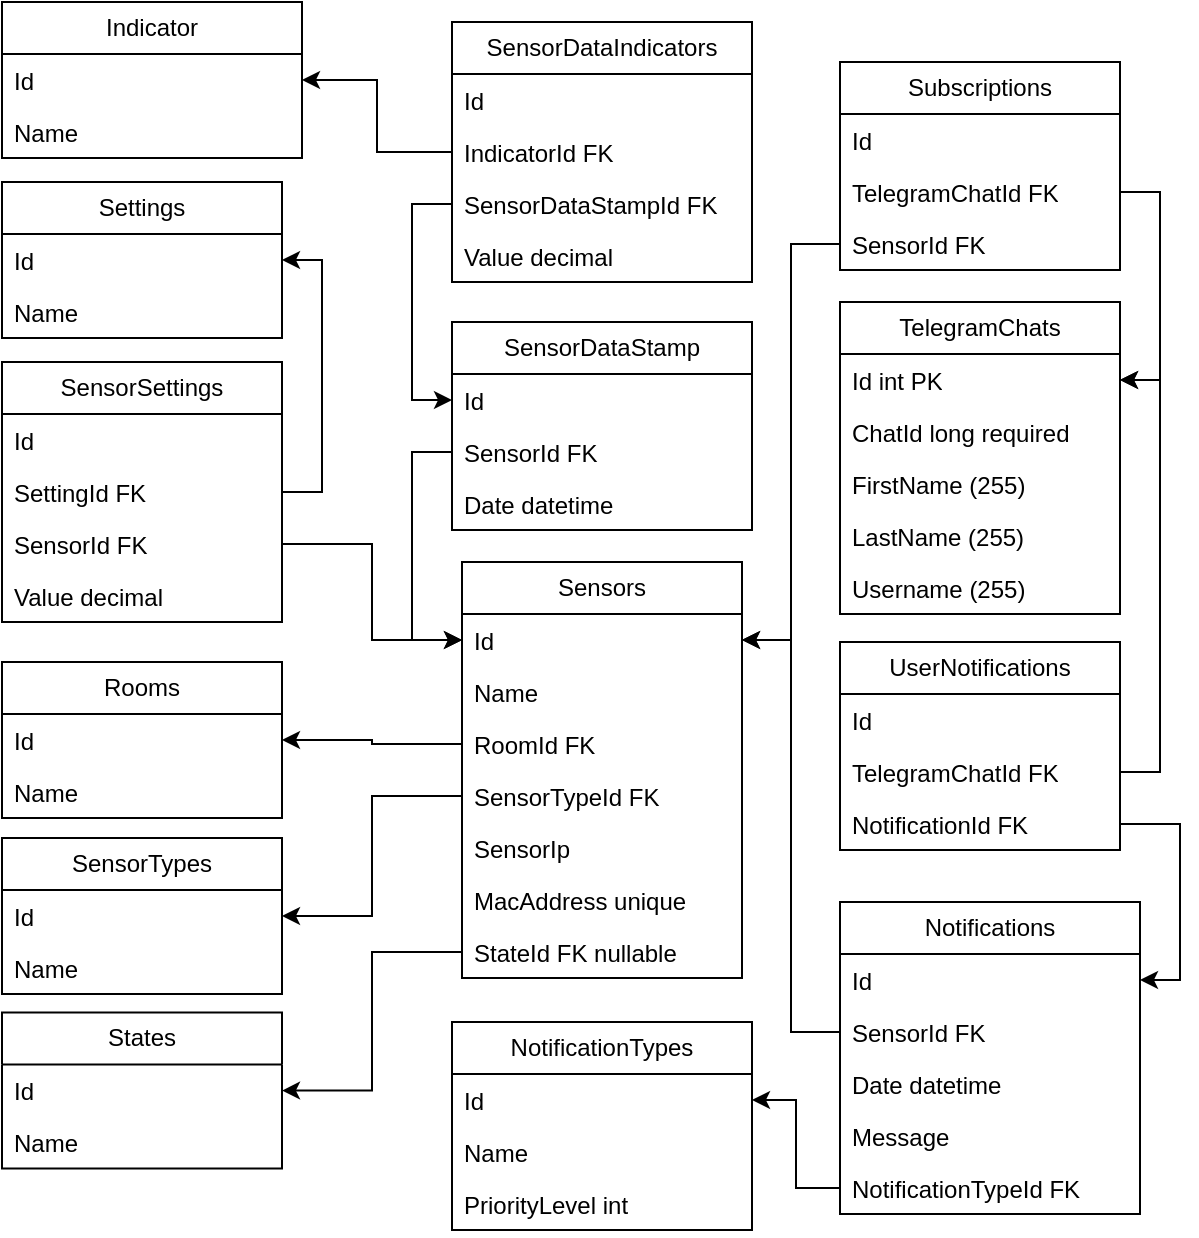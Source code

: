<mxfile version="22.0.2" type="device">
  <diagram id="C5RBs43oDa-KdzZeNtuy" name="DB_Structure">
    <mxGraphModel dx="1290" dy="621" grid="1" gridSize="10" guides="1" tooltips="1" connect="1" arrows="1" fold="1" page="1" pageScale="1" pageWidth="827" pageHeight="1169" math="0" shadow="0">
      <root>
        <mxCell id="WIyWlLk6GJQsqaUBKTNV-0" />
        <mxCell id="WIyWlLk6GJQsqaUBKTNV-1" parent="WIyWlLk6GJQsqaUBKTNV-0" />
        <mxCell id="x0x29nZkn_8_SdboWGei-0" value="Sensors" style="swimlane;fontStyle=0;childLayout=stackLayout;horizontal=1;startSize=26;fillColor=none;horizontalStack=0;resizeParent=1;resizeParentMax=0;resizeLast=0;collapsible=1;marginBottom=0;whiteSpace=wrap;html=1;" parent="WIyWlLk6GJQsqaUBKTNV-1" vertex="1">
          <mxGeometry x="349" y="510" width="140" height="208" as="geometry" />
        </mxCell>
        <mxCell id="x0x29nZkn_8_SdboWGei-1" value="Id" style="text;strokeColor=none;fillColor=none;align=left;verticalAlign=top;spacingLeft=4;spacingRight=4;overflow=hidden;rotatable=0;points=[[0,0.5],[1,0.5]];portConstraint=eastwest;whiteSpace=wrap;html=1;" parent="x0x29nZkn_8_SdboWGei-0" vertex="1">
          <mxGeometry y="26" width="140" height="26" as="geometry" />
        </mxCell>
        <mxCell id="x0x29nZkn_8_SdboWGei-3" value="Name" style="text;strokeColor=none;fillColor=none;align=left;verticalAlign=top;spacingLeft=4;spacingRight=4;overflow=hidden;rotatable=0;points=[[0,0.5],[1,0.5]];portConstraint=eastwest;whiteSpace=wrap;html=1;" parent="x0x29nZkn_8_SdboWGei-0" vertex="1">
          <mxGeometry y="52" width="140" height="26" as="geometry" />
        </mxCell>
        <mxCell id="x0x29nZkn_8_SdboWGei-11" value="RoomId FK" style="text;strokeColor=none;fillColor=none;align=left;verticalAlign=top;spacingLeft=4;spacingRight=4;overflow=hidden;rotatable=0;points=[[0,0.5],[1,0.5]];portConstraint=eastwest;whiteSpace=wrap;html=1;" parent="x0x29nZkn_8_SdboWGei-0" vertex="1">
          <mxGeometry y="78" width="140" height="26" as="geometry" />
        </mxCell>
        <mxCell id="x0x29nZkn_8_SdboWGei-2" value="SensorTypeId FK" style="text;strokeColor=none;fillColor=none;align=left;verticalAlign=top;spacingLeft=4;spacingRight=4;overflow=hidden;rotatable=0;points=[[0,0.5],[1,0.5]];portConstraint=eastwest;whiteSpace=wrap;html=1;" parent="x0x29nZkn_8_SdboWGei-0" vertex="1">
          <mxGeometry y="104" width="140" height="26" as="geometry" />
        </mxCell>
        <mxCell id="l2b1xtu9iqvhdm5A9nDY-0" value="SensorIp" style="text;strokeColor=none;fillColor=none;align=left;verticalAlign=top;spacingLeft=4;spacingRight=4;overflow=hidden;rotatable=0;points=[[0,0.5],[1,0.5]];portConstraint=eastwest;whiteSpace=wrap;html=1;" parent="x0x29nZkn_8_SdboWGei-0" vertex="1">
          <mxGeometry y="130" width="140" height="26" as="geometry" />
        </mxCell>
        <mxCell id="rQgQ3eHkTqbBhk9DI222-9" value="MacAddress unique" style="text;strokeColor=none;fillColor=none;align=left;verticalAlign=top;spacingLeft=4;spacingRight=4;overflow=hidden;rotatable=0;points=[[0,0.5],[1,0.5]];portConstraint=eastwest;whiteSpace=wrap;html=1;" parent="x0x29nZkn_8_SdboWGei-0" vertex="1">
          <mxGeometry y="156" width="140" height="26" as="geometry" />
        </mxCell>
        <mxCell id="x0x29nZkn_8_SdboWGei-12" value="StateId FK nullable" style="text;strokeColor=none;fillColor=none;align=left;verticalAlign=top;spacingLeft=4;spacingRight=4;overflow=hidden;rotatable=0;points=[[0,0.5],[1,0.5]];portConstraint=eastwest;whiteSpace=wrap;html=1;" parent="x0x29nZkn_8_SdboWGei-0" vertex="1">
          <mxGeometry y="182" width="140" height="26" as="geometry" />
        </mxCell>
        <mxCell id="x0x29nZkn_8_SdboWGei-4" value="Rooms" style="swimlane;fontStyle=0;childLayout=stackLayout;horizontal=1;startSize=26;fillColor=none;horizontalStack=0;resizeParent=1;resizeParentMax=0;resizeLast=0;collapsible=1;marginBottom=0;whiteSpace=wrap;html=1;" parent="WIyWlLk6GJQsqaUBKTNV-1" vertex="1">
          <mxGeometry x="119" y="560" width="140" height="78" as="geometry" />
        </mxCell>
        <mxCell id="x0x29nZkn_8_SdboWGei-5" value="Id" style="text;strokeColor=none;fillColor=none;align=left;verticalAlign=top;spacingLeft=4;spacingRight=4;overflow=hidden;rotatable=0;points=[[0,0.5],[1,0.5]];portConstraint=eastwest;whiteSpace=wrap;html=1;" parent="x0x29nZkn_8_SdboWGei-4" vertex="1">
          <mxGeometry y="26" width="140" height="26" as="geometry" />
        </mxCell>
        <mxCell id="x0x29nZkn_8_SdboWGei-6" value="Name" style="text;strokeColor=none;fillColor=none;align=left;verticalAlign=top;spacingLeft=4;spacingRight=4;overflow=hidden;rotatable=0;points=[[0,0.5],[1,0.5]];portConstraint=eastwest;whiteSpace=wrap;html=1;" parent="x0x29nZkn_8_SdboWGei-4" vertex="1">
          <mxGeometry y="52" width="140" height="26" as="geometry" />
        </mxCell>
        <mxCell id="x0x29nZkn_8_SdboWGei-8" value="SensorTypes" style="swimlane;fontStyle=0;childLayout=stackLayout;horizontal=1;startSize=26;fillColor=none;horizontalStack=0;resizeParent=1;resizeParentMax=0;resizeLast=0;collapsible=1;marginBottom=0;whiteSpace=wrap;html=1;" parent="WIyWlLk6GJQsqaUBKTNV-1" vertex="1">
          <mxGeometry x="119" y="648" width="140" height="78" as="geometry" />
        </mxCell>
        <mxCell id="x0x29nZkn_8_SdboWGei-9" value="Id" style="text;strokeColor=none;fillColor=none;align=left;verticalAlign=top;spacingLeft=4;spacingRight=4;overflow=hidden;rotatable=0;points=[[0,0.5],[1,0.5]];portConstraint=eastwest;whiteSpace=wrap;html=1;" parent="x0x29nZkn_8_SdboWGei-8" vertex="1">
          <mxGeometry y="26" width="140" height="26" as="geometry" />
        </mxCell>
        <mxCell id="x0x29nZkn_8_SdboWGei-10" value="Name" style="text;strokeColor=none;fillColor=none;align=left;verticalAlign=top;spacingLeft=4;spacingRight=4;overflow=hidden;rotatable=0;points=[[0,0.5],[1,0.5]];portConstraint=eastwest;whiteSpace=wrap;html=1;" parent="x0x29nZkn_8_SdboWGei-8" vertex="1">
          <mxGeometry y="52" width="140" height="26" as="geometry" />
        </mxCell>
        <mxCell id="x0x29nZkn_8_SdboWGei-14" style="edgeStyle=orthogonalEdgeStyle;rounded=0;orthogonalLoop=1;jettySize=auto;html=1;exitX=0;exitY=0.5;exitDx=0;exitDy=0;" parent="WIyWlLk6GJQsqaUBKTNV-1" source="x0x29nZkn_8_SdboWGei-2" target="x0x29nZkn_8_SdboWGei-9" edge="1">
          <mxGeometry relative="1" as="geometry" />
        </mxCell>
        <mxCell id="x0x29nZkn_8_SdboWGei-15" value="Notifications" style="swimlane;fontStyle=0;childLayout=stackLayout;horizontal=1;startSize=26;fillColor=none;horizontalStack=0;resizeParent=1;resizeParentMax=0;resizeLast=0;collapsible=1;marginBottom=0;whiteSpace=wrap;html=1;" parent="WIyWlLk6GJQsqaUBKTNV-1" vertex="1">
          <mxGeometry x="538" y="680" width="150" height="156" as="geometry" />
        </mxCell>
        <mxCell id="x0x29nZkn_8_SdboWGei-16" value="Id" style="text;strokeColor=none;fillColor=none;align=left;verticalAlign=top;spacingLeft=4;spacingRight=4;overflow=hidden;rotatable=0;points=[[0,0.5],[1,0.5]];portConstraint=eastwest;whiteSpace=wrap;html=1;" parent="x0x29nZkn_8_SdboWGei-15" vertex="1">
          <mxGeometry y="26" width="150" height="26" as="geometry" />
        </mxCell>
        <mxCell id="x0x29nZkn_8_SdboWGei-17" value="SensorId FK" style="text;strokeColor=none;fillColor=none;align=left;verticalAlign=top;spacingLeft=4;spacingRight=4;overflow=hidden;rotatable=0;points=[[0,0.5],[1,0.5]];portConstraint=eastwest;whiteSpace=wrap;html=1;" parent="x0x29nZkn_8_SdboWGei-15" vertex="1">
          <mxGeometry y="52" width="150" height="26" as="geometry" />
        </mxCell>
        <mxCell id="x0x29nZkn_8_SdboWGei-19" value="Date datetime" style="text;strokeColor=none;fillColor=none;align=left;verticalAlign=top;spacingLeft=4;spacingRight=4;overflow=hidden;rotatable=0;points=[[0,0.5],[1,0.5]];portConstraint=eastwest;whiteSpace=wrap;html=1;" parent="x0x29nZkn_8_SdboWGei-15" vertex="1">
          <mxGeometry y="78" width="150" height="26" as="geometry" />
        </mxCell>
        <mxCell id="AqnzyMQfn4bM0rveBMGP-5" value="Message" style="text;strokeColor=none;fillColor=none;align=left;verticalAlign=top;spacingLeft=4;spacingRight=4;overflow=hidden;rotatable=0;points=[[0,0.5],[1,0.5]];portConstraint=eastwest;whiteSpace=wrap;html=1;" parent="x0x29nZkn_8_SdboWGei-15" vertex="1">
          <mxGeometry y="104" width="150" height="26" as="geometry" />
        </mxCell>
        <mxCell id="l2b1xtu9iqvhdm5A9nDY-12" value="NotificationTypeId FK" style="text;strokeColor=none;fillColor=none;align=left;verticalAlign=top;spacingLeft=4;spacingRight=4;overflow=hidden;rotatable=0;points=[[0,0.5],[1,0.5]];portConstraint=eastwest;whiteSpace=wrap;html=1;" parent="x0x29nZkn_8_SdboWGei-15" vertex="1">
          <mxGeometry y="130" width="150" height="26" as="geometry" />
        </mxCell>
        <mxCell id="AqnzyMQfn4bM0rveBMGP-6" style="edgeStyle=orthogonalEdgeStyle;rounded=0;orthogonalLoop=1;jettySize=auto;html=1;exitX=0;exitY=0.5;exitDx=0;exitDy=0;" parent="WIyWlLk6GJQsqaUBKTNV-1" source="x0x29nZkn_8_SdboWGei-17" target="x0x29nZkn_8_SdboWGei-1" edge="1">
          <mxGeometry relative="1" as="geometry" />
        </mxCell>
        <mxCell id="AqnzyMQfn4bM0rveBMGP-13" value="TelegramChats" style="swimlane;fontStyle=0;childLayout=stackLayout;horizontal=1;startSize=26;fillColor=none;horizontalStack=0;resizeParent=1;resizeParentMax=0;resizeLast=0;collapsible=1;marginBottom=0;whiteSpace=wrap;html=1;" parent="WIyWlLk6GJQsqaUBKTNV-1" vertex="1">
          <mxGeometry x="538" y="380" width="140" height="156" as="geometry" />
        </mxCell>
        <mxCell id="l2b1xtu9iqvhdm5A9nDY-38" value="Id int PK" style="text;strokeColor=none;fillColor=none;align=left;verticalAlign=top;spacingLeft=4;spacingRight=4;overflow=hidden;rotatable=0;points=[[0,0.5],[1,0.5]];portConstraint=eastwest;whiteSpace=wrap;html=1;" parent="AqnzyMQfn4bM0rveBMGP-13" vertex="1">
          <mxGeometry y="26" width="140" height="26" as="geometry" />
        </mxCell>
        <mxCell id="AqnzyMQfn4bM0rveBMGP-14" value="ChatId long required" style="text;strokeColor=none;fillColor=none;align=left;verticalAlign=top;spacingLeft=4;spacingRight=4;overflow=hidden;rotatable=0;points=[[0,0.5],[1,0.5]];portConstraint=eastwest;whiteSpace=wrap;html=1;" parent="AqnzyMQfn4bM0rveBMGP-13" vertex="1">
          <mxGeometry y="52" width="140" height="26" as="geometry" />
        </mxCell>
        <mxCell id="AqnzyMQfn4bM0rveBMGP-18" value="FirstName (255)" style="text;strokeColor=none;fillColor=none;align=left;verticalAlign=top;spacingLeft=4;spacingRight=4;overflow=hidden;rotatable=0;points=[[0,0.5],[1,0.5]];portConstraint=eastwest;whiteSpace=wrap;html=1;" parent="AqnzyMQfn4bM0rveBMGP-13" vertex="1">
          <mxGeometry y="78" width="140" height="26" as="geometry" />
        </mxCell>
        <mxCell id="AqnzyMQfn4bM0rveBMGP-19" value="LastName (255)" style="text;strokeColor=none;fillColor=none;align=left;verticalAlign=top;spacingLeft=4;spacingRight=4;overflow=hidden;rotatable=0;points=[[0,0.5],[1,0.5]];portConstraint=eastwest;whiteSpace=wrap;html=1;" parent="AqnzyMQfn4bM0rveBMGP-13" vertex="1">
          <mxGeometry y="104" width="140" height="26" as="geometry" />
        </mxCell>
        <mxCell id="l2b1xtu9iqvhdm5A9nDY-37" value="Username (255)" style="text;strokeColor=none;fillColor=none;align=left;verticalAlign=top;spacingLeft=4;spacingRight=4;overflow=hidden;rotatable=0;points=[[0,0.5],[1,0.5]];portConstraint=eastwest;whiteSpace=wrap;html=1;" parent="AqnzyMQfn4bM0rveBMGP-13" vertex="1">
          <mxGeometry y="130" width="140" height="26" as="geometry" />
        </mxCell>
        <mxCell id="AqnzyMQfn4bM0rveBMGP-24" style="edgeStyle=orthogonalEdgeStyle;rounded=0;orthogonalLoop=1;jettySize=auto;html=1;exitX=0;exitY=0.5;exitDx=0;exitDy=0;" parent="WIyWlLk6GJQsqaUBKTNV-1" source="x0x29nZkn_8_SdboWGei-11" target="x0x29nZkn_8_SdboWGei-5" edge="1">
          <mxGeometry relative="1" as="geometry" />
        </mxCell>
        <mxCell id="AqnzyMQfn4bM0rveBMGP-25" value="States" style="swimlane;fontStyle=0;childLayout=stackLayout;horizontal=1;startSize=26;fillColor=none;horizontalStack=0;resizeParent=1;resizeParentMax=0;resizeLast=0;collapsible=1;marginBottom=0;whiteSpace=wrap;html=1;" parent="WIyWlLk6GJQsqaUBKTNV-1" vertex="1">
          <mxGeometry x="119" y="735.25" width="140" height="78" as="geometry" />
        </mxCell>
        <mxCell id="AqnzyMQfn4bM0rveBMGP-26" value="Id" style="text;strokeColor=none;fillColor=none;align=left;verticalAlign=top;spacingLeft=4;spacingRight=4;overflow=hidden;rotatable=0;points=[[0,0.5],[1,0.5]];portConstraint=eastwest;whiteSpace=wrap;html=1;" parent="AqnzyMQfn4bM0rveBMGP-25" vertex="1">
          <mxGeometry y="26" width="140" height="26" as="geometry" />
        </mxCell>
        <mxCell id="AqnzyMQfn4bM0rveBMGP-27" value="Name" style="text;strokeColor=none;fillColor=none;align=left;verticalAlign=top;spacingLeft=4;spacingRight=4;overflow=hidden;rotatable=0;points=[[0,0.5],[1,0.5]];portConstraint=eastwest;whiteSpace=wrap;html=1;" parent="AqnzyMQfn4bM0rveBMGP-25" vertex="1">
          <mxGeometry y="52" width="140" height="26" as="geometry" />
        </mxCell>
        <mxCell id="AqnzyMQfn4bM0rveBMGP-28" style="edgeStyle=orthogonalEdgeStyle;rounded=0;orthogonalLoop=1;jettySize=auto;html=1;" parent="WIyWlLk6GJQsqaUBKTNV-1" source="x0x29nZkn_8_SdboWGei-12" target="AqnzyMQfn4bM0rveBMGP-26" edge="1">
          <mxGeometry relative="1" as="geometry" />
        </mxCell>
        <mxCell id="RlGu-hNlFcmJjucWUdVr-15" value="Settings" style="swimlane;fontStyle=0;childLayout=stackLayout;horizontal=1;startSize=26;fillColor=none;horizontalStack=0;resizeParent=1;resizeParentMax=0;resizeLast=0;collapsible=1;marginBottom=0;whiteSpace=wrap;html=1;" parent="WIyWlLk6GJQsqaUBKTNV-1" vertex="1">
          <mxGeometry x="119" y="320" width="140" height="78" as="geometry" />
        </mxCell>
        <mxCell id="RlGu-hNlFcmJjucWUdVr-16" value="Id" style="text;strokeColor=none;fillColor=none;align=left;verticalAlign=top;spacingLeft=4;spacingRight=4;overflow=hidden;rotatable=0;points=[[0,0.5],[1,0.5]];portConstraint=eastwest;whiteSpace=wrap;html=1;" parent="RlGu-hNlFcmJjucWUdVr-15" vertex="1">
          <mxGeometry y="26" width="140" height="26" as="geometry" />
        </mxCell>
        <mxCell id="RlGu-hNlFcmJjucWUdVr-18" value="Name" style="text;strokeColor=none;fillColor=none;align=left;verticalAlign=top;spacingLeft=4;spacingRight=4;overflow=hidden;rotatable=0;points=[[0,0.5],[1,0.5]];portConstraint=eastwest;whiteSpace=wrap;html=1;" parent="RlGu-hNlFcmJjucWUdVr-15" vertex="1">
          <mxGeometry y="52" width="140" height="26" as="geometry" />
        </mxCell>
        <mxCell id="rQgQ3eHkTqbBhk9DI222-1" value="SensorSettings" style="swimlane;fontStyle=0;childLayout=stackLayout;horizontal=1;startSize=26;fillColor=none;horizontalStack=0;resizeParent=1;resizeParentMax=0;resizeLast=0;collapsible=1;marginBottom=0;whiteSpace=wrap;html=1;" parent="WIyWlLk6GJQsqaUBKTNV-1" vertex="1">
          <mxGeometry x="119" y="410" width="140" height="130" as="geometry" />
        </mxCell>
        <mxCell id="rQgQ3eHkTqbBhk9DI222-2" value="Id" style="text;strokeColor=none;fillColor=none;align=left;verticalAlign=top;spacingLeft=4;spacingRight=4;overflow=hidden;rotatable=0;points=[[0,0.5],[1,0.5]];portConstraint=eastwest;whiteSpace=wrap;html=1;" parent="rQgQ3eHkTqbBhk9DI222-1" vertex="1">
          <mxGeometry y="26" width="140" height="26" as="geometry" />
        </mxCell>
        <mxCell id="rQgQ3eHkTqbBhk9DI222-4" value="SettingId FK" style="text;strokeColor=none;fillColor=none;align=left;verticalAlign=top;spacingLeft=4;spacingRight=4;overflow=hidden;rotatable=0;points=[[0,0.5],[1,0.5]];portConstraint=eastwest;whiteSpace=wrap;html=1;" parent="rQgQ3eHkTqbBhk9DI222-1" vertex="1">
          <mxGeometry y="52" width="140" height="26" as="geometry" />
        </mxCell>
        <mxCell id="rQgQ3eHkTqbBhk9DI222-3" value="SensorId FK" style="text;strokeColor=none;fillColor=none;align=left;verticalAlign=top;spacingLeft=4;spacingRight=4;overflow=hidden;rotatable=0;points=[[0,0.5],[1,0.5]];portConstraint=eastwest;whiteSpace=wrap;html=1;" parent="rQgQ3eHkTqbBhk9DI222-1" vertex="1">
          <mxGeometry y="78" width="140" height="26" as="geometry" />
        </mxCell>
        <mxCell id="rQgQ3eHkTqbBhk9DI222-10" value="Value decimal" style="text;strokeColor=none;fillColor=none;align=left;verticalAlign=top;spacingLeft=4;spacingRight=4;overflow=hidden;rotatable=0;points=[[0,0.5],[1,0.5]];portConstraint=eastwest;whiteSpace=wrap;html=1;" parent="rQgQ3eHkTqbBhk9DI222-1" vertex="1">
          <mxGeometry y="104" width="140" height="26" as="geometry" />
        </mxCell>
        <mxCell id="rQgQ3eHkTqbBhk9DI222-7" style="edgeStyle=orthogonalEdgeStyle;rounded=0;orthogonalLoop=1;jettySize=auto;html=1;exitX=1;exitY=0.5;exitDx=0;exitDy=0;" parent="WIyWlLk6GJQsqaUBKTNV-1" source="rQgQ3eHkTqbBhk9DI222-4" target="RlGu-hNlFcmJjucWUdVr-16" edge="1">
          <mxGeometry relative="1" as="geometry" />
        </mxCell>
        <mxCell id="rQgQ3eHkTqbBhk9DI222-8" style="edgeStyle=orthogonalEdgeStyle;rounded=0;orthogonalLoop=1;jettySize=auto;html=1;" parent="WIyWlLk6GJQsqaUBKTNV-1" source="rQgQ3eHkTqbBhk9DI222-3" target="x0x29nZkn_8_SdboWGei-1" edge="1">
          <mxGeometry relative="1" as="geometry" />
        </mxCell>
        <mxCell id="l2b1xtu9iqvhdm5A9nDY-1" value="SensorDataStamp" style="swimlane;fontStyle=0;childLayout=stackLayout;horizontal=1;startSize=26;fillColor=none;horizontalStack=0;resizeParent=1;resizeParentMax=0;resizeLast=0;collapsible=1;marginBottom=0;whiteSpace=wrap;html=1;" parent="WIyWlLk6GJQsqaUBKTNV-1" vertex="1">
          <mxGeometry x="344" y="390" width="150" height="104" as="geometry" />
        </mxCell>
        <mxCell id="l2b1xtu9iqvhdm5A9nDY-2" value="Id" style="text;strokeColor=none;fillColor=none;align=left;verticalAlign=top;spacingLeft=4;spacingRight=4;overflow=hidden;rotatable=0;points=[[0,0.5],[1,0.5]];portConstraint=eastwest;whiteSpace=wrap;html=1;" parent="l2b1xtu9iqvhdm5A9nDY-1" vertex="1">
          <mxGeometry y="26" width="150" height="26" as="geometry" />
        </mxCell>
        <mxCell id="l2b1xtu9iqvhdm5A9nDY-4" value="SensorId FK" style="text;strokeColor=none;fillColor=none;align=left;verticalAlign=top;spacingLeft=4;spacingRight=4;overflow=hidden;rotatable=0;points=[[0,0.5],[1,0.5]];portConstraint=eastwest;whiteSpace=wrap;html=1;" parent="l2b1xtu9iqvhdm5A9nDY-1" vertex="1">
          <mxGeometry y="52" width="150" height="26" as="geometry" />
        </mxCell>
        <mxCell id="l2b1xtu9iqvhdm5A9nDY-5" value="Date datetime" style="text;strokeColor=none;fillColor=none;align=left;verticalAlign=top;spacingLeft=4;spacingRight=4;overflow=hidden;rotatable=0;points=[[0,0.5],[1,0.5]];portConstraint=eastwest;whiteSpace=wrap;html=1;" parent="l2b1xtu9iqvhdm5A9nDY-1" vertex="1">
          <mxGeometry y="78" width="150" height="26" as="geometry" />
        </mxCell>
        <mxCell id="l2b1xtu9iqvhdm5A9nDY-7" value="NotificationTypes" style="swimlane;fontStyle=0;childLayout=stackLayout;horizontal=1;startSize=26;fillColor=none;horizontalStack=0;resizeParent=1;resizeParentMax=0;resizeLast=0;collapsible=1;marginBottom=0;whiteSpace=wrap;html=1;" parent="WIyWlLk6GJQsqaUBKTNV-1" vertex="1">
          <mxGeometry x="344" y="740" width="150" height="104" as="geometry" />
        </mxCell>
        <mxCell id="l2b1xtu9iqvhdm5A9nDY-8" value="Id" style="text;strokeColor=none;fillColor=none;align=left;verticalAlign=top;spacingLeft=4;spacingRight=4;overflow=hidden;rotatable=0;points=[[0,0.5],[1,0.5]];portConstraint=eastwest;whiteSpace=wrap;html=1;" parent="l2b1xtu9iqvhdm5A9nDY-7" vertex="1">
          <mxGeometry y="26" width="150" height="26" as="geometry" />
        </mxCell>
        <mxCell id="l2b1xtu9iqvhdm5A9nDY-10" value="Name" style="text;strokeColor=none;fillColor=none;align=left;verticalAlign=top;spacingLeft=4;spacingRight=4;overflow=hidden;rotatable=0;points=[[0,0.5],[1,0.5]];portConstraint=eastwest;whiteSpace=wrap;html=1;" parent="l2b1xtu9iqvhdm5A9nDY-7" vertex="1">
          <mxGeometry y="52" width="150" height="26" as="geometry" />
        </mxCell>
        <mxCell id="l2b1xtu9iqvhdm5A9nDY-39" value="PriorityLevel int" style="text;strokeColor=none;fillColor=none;align=left;verticalAlign=top;spacingLeft=4;spacingRight=4;overflow=hidden;rotatable=0;points=[[0,0.5],[1,0.5]];portConstraint=eastwest;whiteSpace=wrap;html=1;" parent="l2b1xtu9iqvhdm5A9nDY-7" vertex="1">
          <mxGeometry y="78" width="150" height="26" as="geometry" />
        </mxCell>
        <mxCell id="l2b1xtu9iqvhdm5A9nDY-13" style="edgeStyle=orthogonalEdgeStyle;rounded=0;orthogonalLoop=1;jettySize=auto;html=1;entryX=1;entryY=0.5;entryDx=0;entryDy=0;" parent="WIyWlLk6GJQsqaUBKTNV-1" source="l2b1xtu9iqvhdm5A9nDY-12" target="l2b1xtu9iqvhdm5A9nDY-8" edge="1">
          <mxGeometry relative="1" as="geometry" />
        </mxCell>
        <mxCell id="l2b1xtu9iqvhdm5A9nDY-14" value="Indicator" style="swimlane;fontStyle=0;childLayout=stackLayout;horizontal=1;startSize=26;fillColor=none;horizontalStack=0;resizeParent=1;resizeParentMax=0;resizeLast=0;collapsible=1;marginBottom=0;whiteSpace=wrap;html=1;" parent="WIyWlLk6GJQsqaUBKTNV-1" vertex="1">
          <mxGeometry x="119" y="230" width="150" height="78" as="geometry" />
        </mxCell>
        <mxCell id="l2b1xtu9iqvhdm5A9nDY-15" value="Id" style="text;strokeColor=none;fillColor=none;align=left;verticalAlign=top;spacingLeft=4;spacingRight=4;overflow=hidden;rotatable=0;points=[[0,0.5],[1,0.5]];portConstraint=eastwest;whiteSpace=wrap;html=1;" parent="l2b1xtu9iqvhdm5A9nDY-14" vertex="1">
          <mxGeometry y="26" width="150" height="26" as="geometry" />
        </mxCell>
        <mxCell id="l2b1xtu9iqvhdm5A9nDY-16" value="Name" style="text;strokeColor=none;fillColor=none;align=left;verticalAlign=top;spacingLeft=4;spacingRight=4;overflow=hidden;rotatable=0;points=[[0,0.5],[1,0.5]];portConstraint=eastwest;whiteSpace=wrap;html=1;" parent="l2b1xtu9iqvhdm5A9nDY-14" vertex="1">
          <mxGeometry y="52" width="150" height="26" as="geometry" />
        </mxCell>
        <mxCell id="l2b1xtu9iqvhdm5A9nDY-20" style="edgeStyle=orthogonalEdgeStyle;rounded=0;orthogonalLoop=1;jettySize=auto;html=1;entryX=0;entryY=0.5;entryDx=0;entryDy=0;" parent="WIyWlLk6GJQsqaUBKTNV-1" source="l2b1xtu9iqvhdm5A9nDY-4" target="x0x29nZkn_8_SdboWGei-1" edge="1">
          <mxGeometry relative="1" as="geometry" />
        </mxCell>
        <mxCell id="l2b1xtu9iqvhdm5A9nDY-23" value="SensorDataIndicators" style="swimlane;fontStyle=0;childLayout=stackLayout;horizontal=1;startSize=26;fillColor=none;horizontalStack=0;resizeParent=1;resizeParentMax=0;resizeLast=0;collapsible=1;marginBottom=0;whiteSpace=wrap;html=1;" parent="WIyWlLk6GJQsqaUBKTNV-1" vertex="1">
          <mxGeometry x="344" y="240" width="150" height="130" as="geometry" />
        </mxCell>
        <mxCell id="l2b1xtu9iqvhdm5A9nDY-24" value="Id" style="text;strokeColor=none;fillColor=none;align=left;verticalAlign=top;spacingLeft=4;spacingRight=4;overflow=hidden;rotatable=0;points=[[0,0.5],[1,0.5]];portConstraint=eastwest;whiteSpace=wrap;html=1;" parent="l2b1xtu9iqvhdm5A9nDY-23" vertex="1">
          <mxGeometry y="26" width="150" height="26" as="geometry" />
        </mxCell>
        <mxCell id="l2b1xtu9iqvhdm5A9nDY-26" value="IndicatorId FK" style="text;strokeColor=none;fillColor=none;align=left;verticalAlign=top;spacingLeft=4;spacingRight=4;overflow=hidden;rotatable=0;points=[[0,0.5],[1,0.5]];portConstraint=eastwest;whiteSpace=wrap;html=1;" parent="l2b1xtu9iqvhdm5A9nDY-23" vertex="1">
          <mxGeometry y="52" width="150" height="26" as="geometry" />
        </mxCell>
        <mxCell id="l2b1xtu9iqvhdm5A9nDY-25" value="SensorDataStampId FK" style="text;strokeColor=none;fillColor=none;align=left;verticalAlign=top;spacingLeft=4;spacingRight=4;overflow=hidden;rotatable=0;points=[[0,0.5],[1,0.5]];portConstraint=eastwest;whiteSpace=wrap;html=1;" parent="l2b1xtu9iqvhdm5A9nDY-23" vertex="1">
          <mxGeometry y="78" width="150" height="26" as="geometry" />
        </mxCell>
        <mxCell id="l2b1xtu9iqvhdm5A9nDY-27" value="Value decimal" style="text;strokeColor=none;fillColor=none;align=left;verticalAlign=top;spacingLeft=4;spacingRight=4;overflow=hidden;rotatable=0;points=[[0,0.5],[1,0.5]];portConstraint=eastwest;whiteSpace=wrap;html=1;" parent="l2b1xtu9iqvhdm5A9nDY-23" vertex="1">
          <mxGeometry y="104" width="150" height="26" as="geometry" />
        </mxCell>
        <mxCell id="l2b1xtu9iqvhdm5A9nDY-28" style="edgeStyle=orthogonalEdgeStyle;rounded=0;orthogonalLoop=1;jettySize=auto;html=1;exitX=0;exitY=0.5;exitDx=0;exitDy=0;entryX=0;entryY=0.5;entryDx=0;entryDy=0;" parent="WIyWlLk6GJQsqaUBKTNV-1" source="l2b1xtu9iqvhdm5A9nDY-25" target="l2b1xtu9iqvhdm5A9nDY-2" edge="1">
          <mxGeometry relative="1" as="geometry" />
        </mxCell>
        <mxCell id="l2b1xtu9iqvhdm5A9nDY-29" style="edgeStyle=orthogonalEdgeStyle;rounded=0;orthogonalLoop=1;jettySize=auto;html=1;exitX=0;exitY=0.5;exitDx=0;exitDy=0;" parent="WIyWlLk6GJQsqaUBKTNV-1" source="l2b1xtu9iqvhdm5A9nDY-26" target="l2b1xtu9iqvhdm5A9nDY-15" edge="1">
          <mxGeometry relative="1" as="geometry" />
        </mxCell>
        <mxCell id="l2b1xtu9iqvhdm5A9nDY-31" value="Subscriptions" style="swimlane;fontStyle=0;childLayout=stackLayout;horizontal=1;startSize=26;fillColor=none;horizontalStack=0;resizeParent=1;resizeParentMax=0;resizeLast=0;collapsible=1;marginBottom=0;whiteSpace=wrap;html=1;" parent="WIyWlLk6GJQsqaUBKTNV-1" vertex="1">
          <mxGeometry x="538" y="260" width="140" height="104" as="geometry" />
        </mxCell>
        <mxCell id="l2b1xtu9iqvhdm5A9nDY-32" value="Id" style="text;strokeColor=none;fillColor=none;align=left;verticalAlign=top;spacingLeft=4;spacingRight=4;overflow=hidden;rotatable=0;points=[[0,0.5],[1,0.5]];portConstraint=eastwest;whiteSpace=wrap;html=1;" parent="l2b1xtu9iqvhdm5A9nDY-31" vertex="1">
          <mxGeometry y="26" width="140" height="26" as="geometry" />
        </mxCell>
        <mxCell id="l2b1xtu9iqvhdm5A9nDY-33" value="TelegramChatId FK" style="text;strokeColor=none;fillColor=none;align=left;verticalAlign=top;spacingLeft=4;spacingRight=4;overflow=hidden;rotatable=0;points=[[0,0.5],[1,0.5]];portConstraint=eastwest;whiteSpace=wrap;html=1;" parent="l2b1xtu9iqvhdm5A9nDY-31" vertex="1">
          <mxGeometry y="52" width="140" height="26" as="geometry" />
        </mxCell>
        <mxCell id="TgNp5QL9hp9kUBKbw3Z5-4" value="SensorId FK" style="text;strokeColor=none;fillColor=none;align=left;verticalAlign=top;spacingLeft=4;spacingRight=4;overflow=hidden;rotatable=0;points=[[0,0.5],[1,0.5]];portConstraint=eastwest;whiteSpace=wrap;html=1;" vertex="1" parent="l2b1xtu9iqvhdm5A9nDY-31">
          <mxGeometry y="78" width="140" height="26" as="geometry" />
        </mxCell>
        <mxCell id="l2b1xtu9iqvhdm5A9nDY-36" style="edgeStyle=orthogonalEdgeStyle;rounded=0;orthogonalLoop=1;jettySize=auto;html=1;exitX=1;exitY=0.5;exitDx=0;exitDy=0;" parent="WIyWlLk6GJQsqaUBKTNV-1" source="l2b1xtu9iqvhdm5A9nDY-33" target="l2b1xtu9iqvhdm5A9nDY-38" edge="1">
          <mxGeometry relative="1" as="geometry" />
        </mxCell>
        <mxCell id="TgNp5QL9hp9kUBKbw3Z5-5" style="edgeStyle=orthogonalEdgeStyle;rounded=0;orthogonalLoop=1;jettySize=auto;html=1;exitX=0;exitY=0.5;exitDx=0;exitDy=0;" edge="1" parent="WIyWlLk6GJQsqaUBKTNV-1" source="TgNp5QL9hp9kUBKbw3Z5-4" target="x0x29nZkn_8_SdboWGei-1">
          <mxGeometry relative="1" as="geometry" />
        </mxCell>
        <mxCell id="TgNp5QL9hp9kUBKbw3Z5-6" value="UserNotifications" style="swimlane;fontStyle=0;childLayout=stackLayout;horizontal=1;startSize=26;fillColor=none;horizontalStack=0;resizeParent=1;resizeParentMax=0;resizeLast=0;collapsible=1;marginBottom=0;whiteSpace=wrap;html=1;" vertex="1" parent="WIyWlLk6GJQsqaUBKTNV-1">
          <mxGeometry x="538" y="550" width="140" height="104" as="geometry" />
        </mxCell>
        <mxCell id="TgNp5QL9hp9kUBKbw3Z5-7" value="Id" style="text;strokeColor=none;fillColor=none;align=left;verticalAlign=top;spacingLeft=4;spacingRight=4;overflow=hidden;rotatable=0;points=[[0,0.5],[1,0.5]];portConstraint=eastwest;whiteSpace=wrap;html=1;" vertex="1" parent="TgNp5QL9hp9kUBKbw3Z5-6">
          <mxGeometry y="26" width="140" height="26" as="geometry" />
        </mxCell>
        <mxCell id="TgNp5QL9hp9kUBKbw3Z5-8" value="TelegramChatId FK" style="text;strokeColor=none;fillColor=none;align=left;verticalAlign=top;spacingLeft=4;spacingRight=4;overflow=hidden;rotatable=0;points=[[0,0.5],[1,0.5]];portConstraint=eastwest;whiteSpace=wrap;html=1;" vertex="1" parent="TgNp5QL9hp9kUBKbw3Z5-6">
          <mxGeometry y="52" width="140" height="26" as="geometry" />
        </mxCell>
        <mxCell id="TgNp5QL9hp9kUBKbw3Z5-9" value="NotificationId FK" style="text;strokeColor=none;fillColor=none;align=left;verticalAlign=top;spacingLeft=4;spacingRight=4;overflow=hidden;rotatable=0;points=[[0,0.5],[1,0.5]];portConstraint=eastwest;whiteSpace=wrap;html=1;" vertex="1" parent="TgNp5QL9hp9kUBKbw3Z5-6">
          <mxGeometry y="78" width="140" height="26" as="geometry" />
        </mxCell>
        <mxCell id="TgNp5QL9hp9kUBKbw3Z5-11" style="edgeStyle=orthogonalEdgeStyle;rounded=0;orthogonalLoop=1;jettySize=auto;html=1;exitX=1;exitY=0.5;exitDx=0;exitDy=0;" edge="1" parent="WIyWlLk6GJQsqaUBKTNV-1" source="TgNp5QL9hp9kUBKbw3Z5-8" target="l2b1xtu9iqvhdm5A9nDY-38">
          <mxGeometry relative="1" as="geometry" />
        </mxCell>
        <mxCell id="TgNp5QL9hp9kUBKbw3Z5-12" style="edgeStyle=orthogonalEdgeStyle;rounded=0;orthogonalLoop=1;jettySize=auto;html=1;exitX=1;exitY=0.5;exitDx=0;exitDy=0;entryX=1;entryY=0.5;entryDx=0;entryDy=0;" edge="1" parent="WIyWlLk6GJQsqaUBKTNV-1" source="TgNp5QL9hp9kUBKbw3Z5-9" target="x0x29nZkn_8_SdboWGei-16">
          <mxGeometry relative="1" as="geometry" />
        </mxCell>
      </root>
    </mxGraphModel>
  </diagram>
</mxfile>
